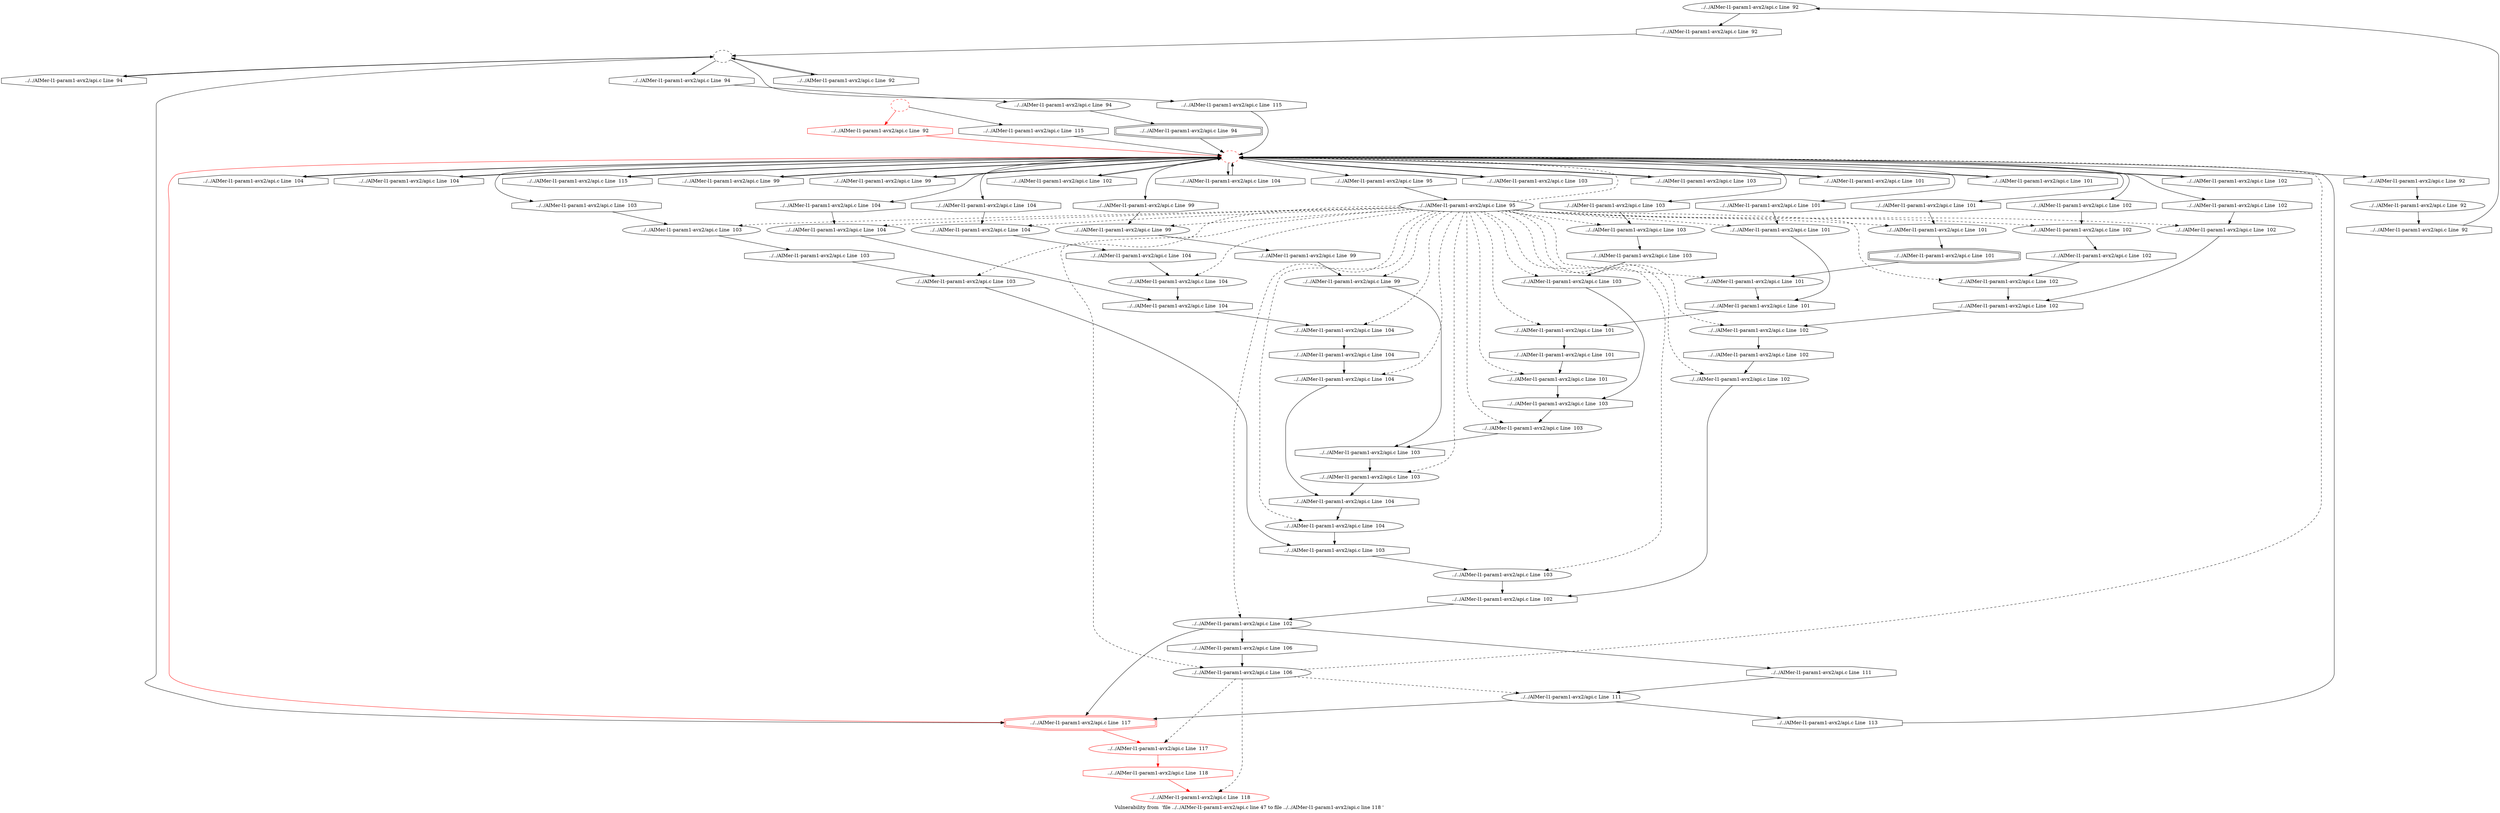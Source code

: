 digraph "Vulnerability from 'file ../../AIMer-l1-param1-avx2/api.c line 47 to file ../../AIMer-l1-param1-avx2/api.c line 118 '  "{
label="Vulnerability from  'file ../../AIMer-l1-param1-avx2/api.c line 47 to file ../../AIMer-l1-param1-avx2/api.c line 118 ' ";
node_838[shape=ellipse,style=solid,label="../../AIMer-l1-param1-avx2/api.c Line  92"]
node_841[shape=octagon,style=solid,label="../../AIMer-l1-param1-avx2/api.c Line  92"]
"node_838"->"node_841"
node_837[shape=octagon,style=solid,label="../../AIMer-l1-param1-avx2/api.c Line  92"]
node_836[shape=ellipse,style=solid,label="../../AIMer-l1-param1-avx2/api.c Line  92"]
"node_837"->"node_836"
node_839[shape=octagon,style=solid,label="../../AIMer-l1-param1-avx2/api.c Line  92"]
"node_836"->"node_839"
node_835[shape=octagon,style=solid,label="../../AIMer-l1-param1-avx2/api.c Line  92", color=red]
node_834[shape=ellipse,style=dashed,label="", color=red]
"node_835"->"node_834" [color=red]
"node_834"->"node_837"
node_869[shape=octagon,style=solid,label="../../AIMer-l1-param1-avx2/api.c Line  102"]
"node_834"->"node_869"
node_871[shape=octagon,style=solid,label="../../AIMer-l1-param1-avx2/api.c Line  102"]
"node_834"->"node_871"
node_920[shape=doubleoctagon,style=solid,label="../../AIMer-l1-param1-avx2/api.c Line  117", color=red]
"node_834"->"node_920" [color=red]
node_847[shape=octagon,style=solid,label="../../AIMer-l1-param1-avx2/api.c Line  95"]
"node_834"->"node_847"
node_892[shape=octagon,style=solid,label="../../AIMer-l1-param1-avx2/api.c Line  104"]
"node_834"->"node_892"
node_893[shape=octagon,style=solid,label="../../AIMer-l1-param1-avx2/api.c Line  104"]
"node_834"->"node_893"
node_895[shape=octagon,style=solid,label="../../AIMer-l1-param1-avx2/api.c Line  104"]
"node_834"->"node_895"
node_917[shape=octagon,style=solid,label="../../AIMer-l1-param1-avx2/api.c Line  115"]
"node_834"->"node_917"
node_848[shape=octagon,style=solid,label="../../AIMer-l1-param1-avx2/api.c Line  99"]
"node_834"->"node_848"
node_849[shape=octagon,style=solid,label="../../AIMer-l1-param1-avx2/api.c Line  99"]
"node_834"->"node_849"
node_851[shape=octagon,style=solid,label="../../AIMer-l1-param1-avx2/api.c Line  99"]
"node_834"->"node_851"
node_861[shape=octagon,style=solid,label="../../AIMer-l1-param1-avx2/api.c Line  101"]
"node_834"->"node_861"
node_866[shape=octagon,style=solid,label="../../AIMer-l1-param1-avx2/api.c Line  102"]
"node_834"->"node_866"
node_868[shape=octagon,style=solid,label="../../AIMer-l1-param1-avx2/api.c Line  102"]
"node_834"->"node_868"
node_898[shape=octagon,style=solid,label="../../AIMer-l1-param1-avx2/api.c Line  104"]
"node_834"->"node_898"
node_900[shape=octagon,style=solid,label="../../AIMer-l1-param1-avx2/api.c Line  104"]
"node_834"->"node_900"
node_878[shape=octagon,style=solid,label="../../AIMer-l1-param1-avx2/api.c Line  103"]
"node_834"->"node_878"
node_880[shape=octagon,style=solid,label="../../AIMer-l1-param1-avx2/api.c Line  103"]
"node_834"->"node_880"
node_883[shape=octagon,style=solid,label="../../AIMer-l1-param1-avx2/api.c Line  103"]
"node_834"->"node_883"
node_885[shape=octagon,style=solid,label="../../AIMer-l1-param1-avx2/api.c Line  103"]
"node_834"->"node_885"
node_854[shape=octagon,style=solid,label="../../AIMer-l1-param1-avx2/api.c Line  101"]
"node_834"->"node_854"
node_856[shape=octagon,style=solid,label="../../AIMer-l1-param1-avx2/api.c Line  101"]
"node_834"->"node_856"
node_859[shape=octagon,style=solid,label="../../AIMer-l1-param1-avx2/api.c Line  101"]
"node_834"->"node_859"
node_833[shape=ellipse,style=dashed,label=""]
node_840[shape=octagon,style=solid,label="../../AIMer-l1-param1-avx2/api.c Line  92"]
"node_833"->"node_840"
node_842[shape=octagon,style=solid,label="../../AIMer-l1-param1-avx2/api.c Line  94"]
"node_833"->"node_842"
"node_833"->"node_920"
node_844[shape=octagon,style=solid,label="../../AIMer-l1-param1-avx2/api.c Line  94"]
"node_833"->"node_844"
node_916[shape=octagon,style=solid,label="../../AIMer-l1-param1-avx2/api.c Line  115"]
"node_833"->"node_916"
node_832[shape=ellipse,style=dashed,label="", color=red]
"node_832"->"node_835" [color=red]
node_918[shape=octagon,style=solid,label="../../AIMer-l1-param1-avx2/api.c Line  115"]
"node_832"->"node_918"
"node_869"->"node_834"
node_870[shape=ellipse,style=solid,label="../../AIMer-l1-param1-avx2/api.c Line  102"]
node_873[shape=octagon,style=solid,label="../../AIMer-l1-param1-avx2/api.c Line  102"]
"node_870"->"node_873"
"node_871"->"node_870"
node_872[shape=ellipse,style=solid,label="../../AIMer-l1-param1-avx2/api.c Line  102"]
node_875[shape=octagon,style=solid,label="../../AIMer-l1-param1-avx2/api.c Line  102"]
"node_872"->"node_875"
"node_873"->"node_872"
node_874[shape=ellipse,style=solid,label="../../AIMer-l1-param1-avx2/api.c Line  102"]
node_877[shape=octagon,style=solid,label="../../AIMer-l1-param1-avx2/api.c Line  102"]
"node_874"->"node_877"
"node_875"->"node_874"
node_876[shape=ellipse,style=solid,label="../../AIMer-l1-param1-avx2/api.c Line  102"]
node_910[shape=octagon,style=solid,label="../../AIMer-l1-param1-avx2/api.c Line  102"]
"node_876"->"node_910"
"node_877"->"node_876"
"node_839"->"node_838"
"node_840"->"node_833"
"node_841"->"node_833"
"node_842"->"node_833"
"node_918"->"node_834"
node_919[shape=ellipse,style=solid,label="../../AIMer-l1-param1-avx2/api.c Line  117", color=red]
node_922[shape=octagon,style=solid,label="../../AIMer-l1-param1-avx2/api.c Line  118", color=red]
"node_919"->"node_922" [color=red]
"node_920"->"node_919" [color=red]
node_921[shape=ellipse,style=solid,label="../../AIMer-l1-param1-avx2/api.c Line  118", color=red]
"node_922"->"node_921" [color=red]
node_843[shape=ellipse,style=solid,label="../../AIMer-l1-param1-avx2/api.c Line  94"]
node_845[shape=doubleoctagon,style=solid,label="../../AIMer-l1-param1-avx2/api.c Line  94"]
"node_843"->"node_845"
"node_844"->"node_843"
"node_845"->"node_834"
node_846[shape=ellipse,style=solid,label="../../AIMer-l1-param1-avx2/api.c Line  95"]
"node_846"->"node_834" [style=dashed]
"node_846"->"node_870" [style=dashed]
"node_846"->"node_872" [style=dashed]
"node_846"->"node_874" [style=dashed]
"node_846"->"node_876" [style=dashed]
node_888[shape=ellipse,style=solid,label="../../AIMer-l1-param1-avx2/api.c Line  103"]
"node_846"->"node_888" [style=dashed]
node_890[shape=ellipse,style=solid,label="../../AIMer-l1-param1-avx2/api.c Line  103"]
"node_846"->"node_890" [style=dashed]
node_894[shape=ellipse,style=solid,label="../../AIMer-l1-param1-avx2/api.c Line  104"]
"node_846"->"node_894" [style=dashed]
node_896[shape=ellipse,style=solid,label="../../AIMer-l1-param1-avx2/api.c Line  104"]
"node_846"->"node_896" [style=dashed]
node_909[shape=ellipse,style=solid,label="../../AIMer-l1-param1-avx2/api.c Line  102"]
"node_846"->"node_909" [style=dashed]
node_911[shape=ellipse,style=solid,label="../../AIMer-l1-param1-avx2/api.c Line  106"]
"node_846"->"node_911" [style=dashed]
node_850[shape=ellipse,style=solid,label="../../AIMer-l1-param1-avx2/api.c Line  99"]
"node_846"->"node_850" [style=dashed]
node_852[shape=ellipse,style=solid,label="../../AIMer-l1-param1-avx2/api.c Line  99"]
"node_846"->"node_852" [style=dashed]
node_860[shape=ellipse,style=solid,label="../../AIMer-l1-param1-avx2/api.c Line  101"]
"node_846"->"node_860" [style=dashed]
node_862[shape=ellipse,style=solid,label="../../AIMer-l1-param1-avx2/api.c Line  101"]
"node_846"->"node_862" [style=dashed]
node_864[shape=ellipse,style=solid,label="../../AIMer-l1-param1-avx2/api.c Line  101"]
"node_846"->"node_864" [style=dashed]
node_867[shape=ellipse,style=solid,label="../../AIMer-l1-param1-avx2/api.c Line  102"]
"node_846"->"node_867" [style=dashed]
node_899[shape=ellipse,style=solid,label="../../AIMer-l1-param1-avx2/api.c Line  104"]
"node_846"->"node_899" [style=dashed]
node_901[shape=ellipse,style=solid,label="../../AIMer-l1-param1-avx2/api.c Line  104"]
"node_846"->"node_901" [style=dashed]
node_903[shape=ellipse,style=solid,label="../../AIMer-l1-param1-avx2/api.c Line  104"]
"node_846"->"node_903" [style=dashed]
node_905[shape=ellipse,style=solid,label="../../AIMer-l1-param1-avx2/api.c Line  104"]
"node_846"->"node_905" [style=dashed]
node_907[shape=ellipse,style=solid,label="../../AIMer-l1-param1-avx2/api.c Line  103"]
"node_846"->"node_907" [style=dashed]
node_879[shape=ellipse,style=solid,label="../../AIMer-l1-param1-avx2/api.c Line  103"]
"node_846"->"node_879" [style=dashed]
node_881[shape=ellipse,style=solid,label="../../AIMer-l1-param1-avx2/api.c Line  103"]
"node_846"->"node_881" [style=dashed]
node_884[shape=ellipse,style=solid,label="../../AIMer-l1-param1-avx2/api.c Line  103"]
"node_846"->"node_884" [style=dashed]
node_886[shape=ellipse,style=solid,label="../../AIMer-l1-param1-avx2/api.c Line  103"]
"node_846"->"node_886" [style=dashed]
node_855[shape=ellipse,style=solid,label="../../AIMer-l1-param1-avx2/api.c Line  101"]
"node_846"->"node_855" [style=dashed]
node_857[shape=ellipse,style=solid,label="../../AIMer-l1-param1-avx2/api.c Line  101"]
"node_846"->"node_857" [style=dashed]
"node_847"->"node_846"
node_891[shape=octagon,style=solid,label="../../AIMer-l1-param1-avx2/api.c Line  103"]
"node_888"->"node_891"
node_889[shape=octagon,style=solid,label="../../AIMer-l1-param1-avx2/api.c Line  103"]
"node_889"->"node_888"
node_906[shape=octagon,style=solid,label="../../AIMer-l1-param1-avx2/api.c Line  104"]
"node_890"->"node_906"
"node_891"->"node_890"
"node_892"->"node_834"
"node_893"->"node_834"
node_897[shape=octagon,style=solid,label="../../AIMer-l1-param1-avx2/api.c Line  104"]
"node_894"->"node_897"
"node_895"->"node_894"
node_902[shape=octagon,style=solid,label="../../AIMer-l1-param1-avx2/api.c Line  104"]
"node_896"->"node_902"
"node_897"->"node_896"
node_908[shape=octagon,style=solid,label="../../AIMer-l1-param1-avx2/api.c Line  103"]
"node_908"->"node_907"
"node_909"->"node_920"
node_912[shape=octagon,style=solid,label="../../AIMer-l1-param1-avx2/api.c Line  106"]
"node_909"->"node_912"
node_914[shape=octagon,style=solid,label="../../AIMer-l1-param1-avx2/api.c Line  111"]
"node_909"->"node_914"
"node_910"->"node_909"
"node_911"->"node_834" [style=dashed]
"node_911"->"node_919" [style=dashed]
"node_911"->"node_921" [style=dashed]
node_913[shape=ellipse,style=solid,label="../../AIMer-l1-param1-avx2/api.c Line  111"]
"node_911"->"node_913" [style=dashed]
"node_912"->"node_911"
"node_913"->"node_920"
node_915[shape=octagon,style=solid,label="../../AIMer-l1-param1-avx2/api.c Line  113"]
"node_913"->"node_915"
"node_914"->"node_913"
"node_915"->"node_834"
"node_916"->"node_834"
"node_917"->"node_834"
"node_848"->"node_834"
"node_849"->"node_834"
node_853[shape=octagon,style=solid,label="../../AIMer-l1-param1-avx2/api.c Line  99"]
"node_850"->"node_853"
"node_851"->"node_850"
"node_852"->"node_891"
"node_853"->"node_852"
node_863[shape=octagon,style=solid,label="../../AIMer-l1-param1-avx2/api.c Line  101"]
"node_860"->"node_863"
"node_861"->"node_860"
node_865[shape=octagon,style=solid,label="../../AIMer-l1-param1-avx2/api.c Line  101"]
"node_862"->"node_865"
"node_863"->"node_862"
"node_864"->"node_889"
"node_865"->"node_864"
"node_866"->"node_834"
"node_867"->"node_875"
"node_868"->"node_867"
"node_898"->"node_834"
"node_899"->"node_902"
"node_900"->"node_899"
node_904[shape=octagon,style=solid,label="../../AIMer-l1-param1-avx2/api.c Line  104"]
"node_901"->"node_904"
"node_902"->"node_901"
"node_903"->"node_906"
"node_904"->"node_903"
"node_905"->"node_908"
"node_906"->"node_905"
"node_907"->"node_910"
"node_878"->"node_834"
node_882[shape=octagon,style=solid,label="../../AIMer-l1-param1-avx2/api.c Line  103"]
"node_879"->"node_882"
"node_880"->"node_879"
"node_881"->"node_908"
"node_882"->"node_881"
"node_883"->"node_834"
node_887[shape=octagon,style=solid,label="../../AIMer-l1-param1-avx2/api.c Line  103"]
"node_884"->"node_887"
"node_885"->"node_884"
"node_886"->"node_889"
"node_887"->"node_886"
"node_854"->"node_834"
node_858[shape=doubleoctagon,style=solid,label="../../AIMer-l1-param1-avx2/api.c Line  101"]
"node_855"->"node_858"
"node_856"->"node_855"
"node_857"->"node_863"
"node_858"->"node_857"
"node_859"->"node_834"
}

